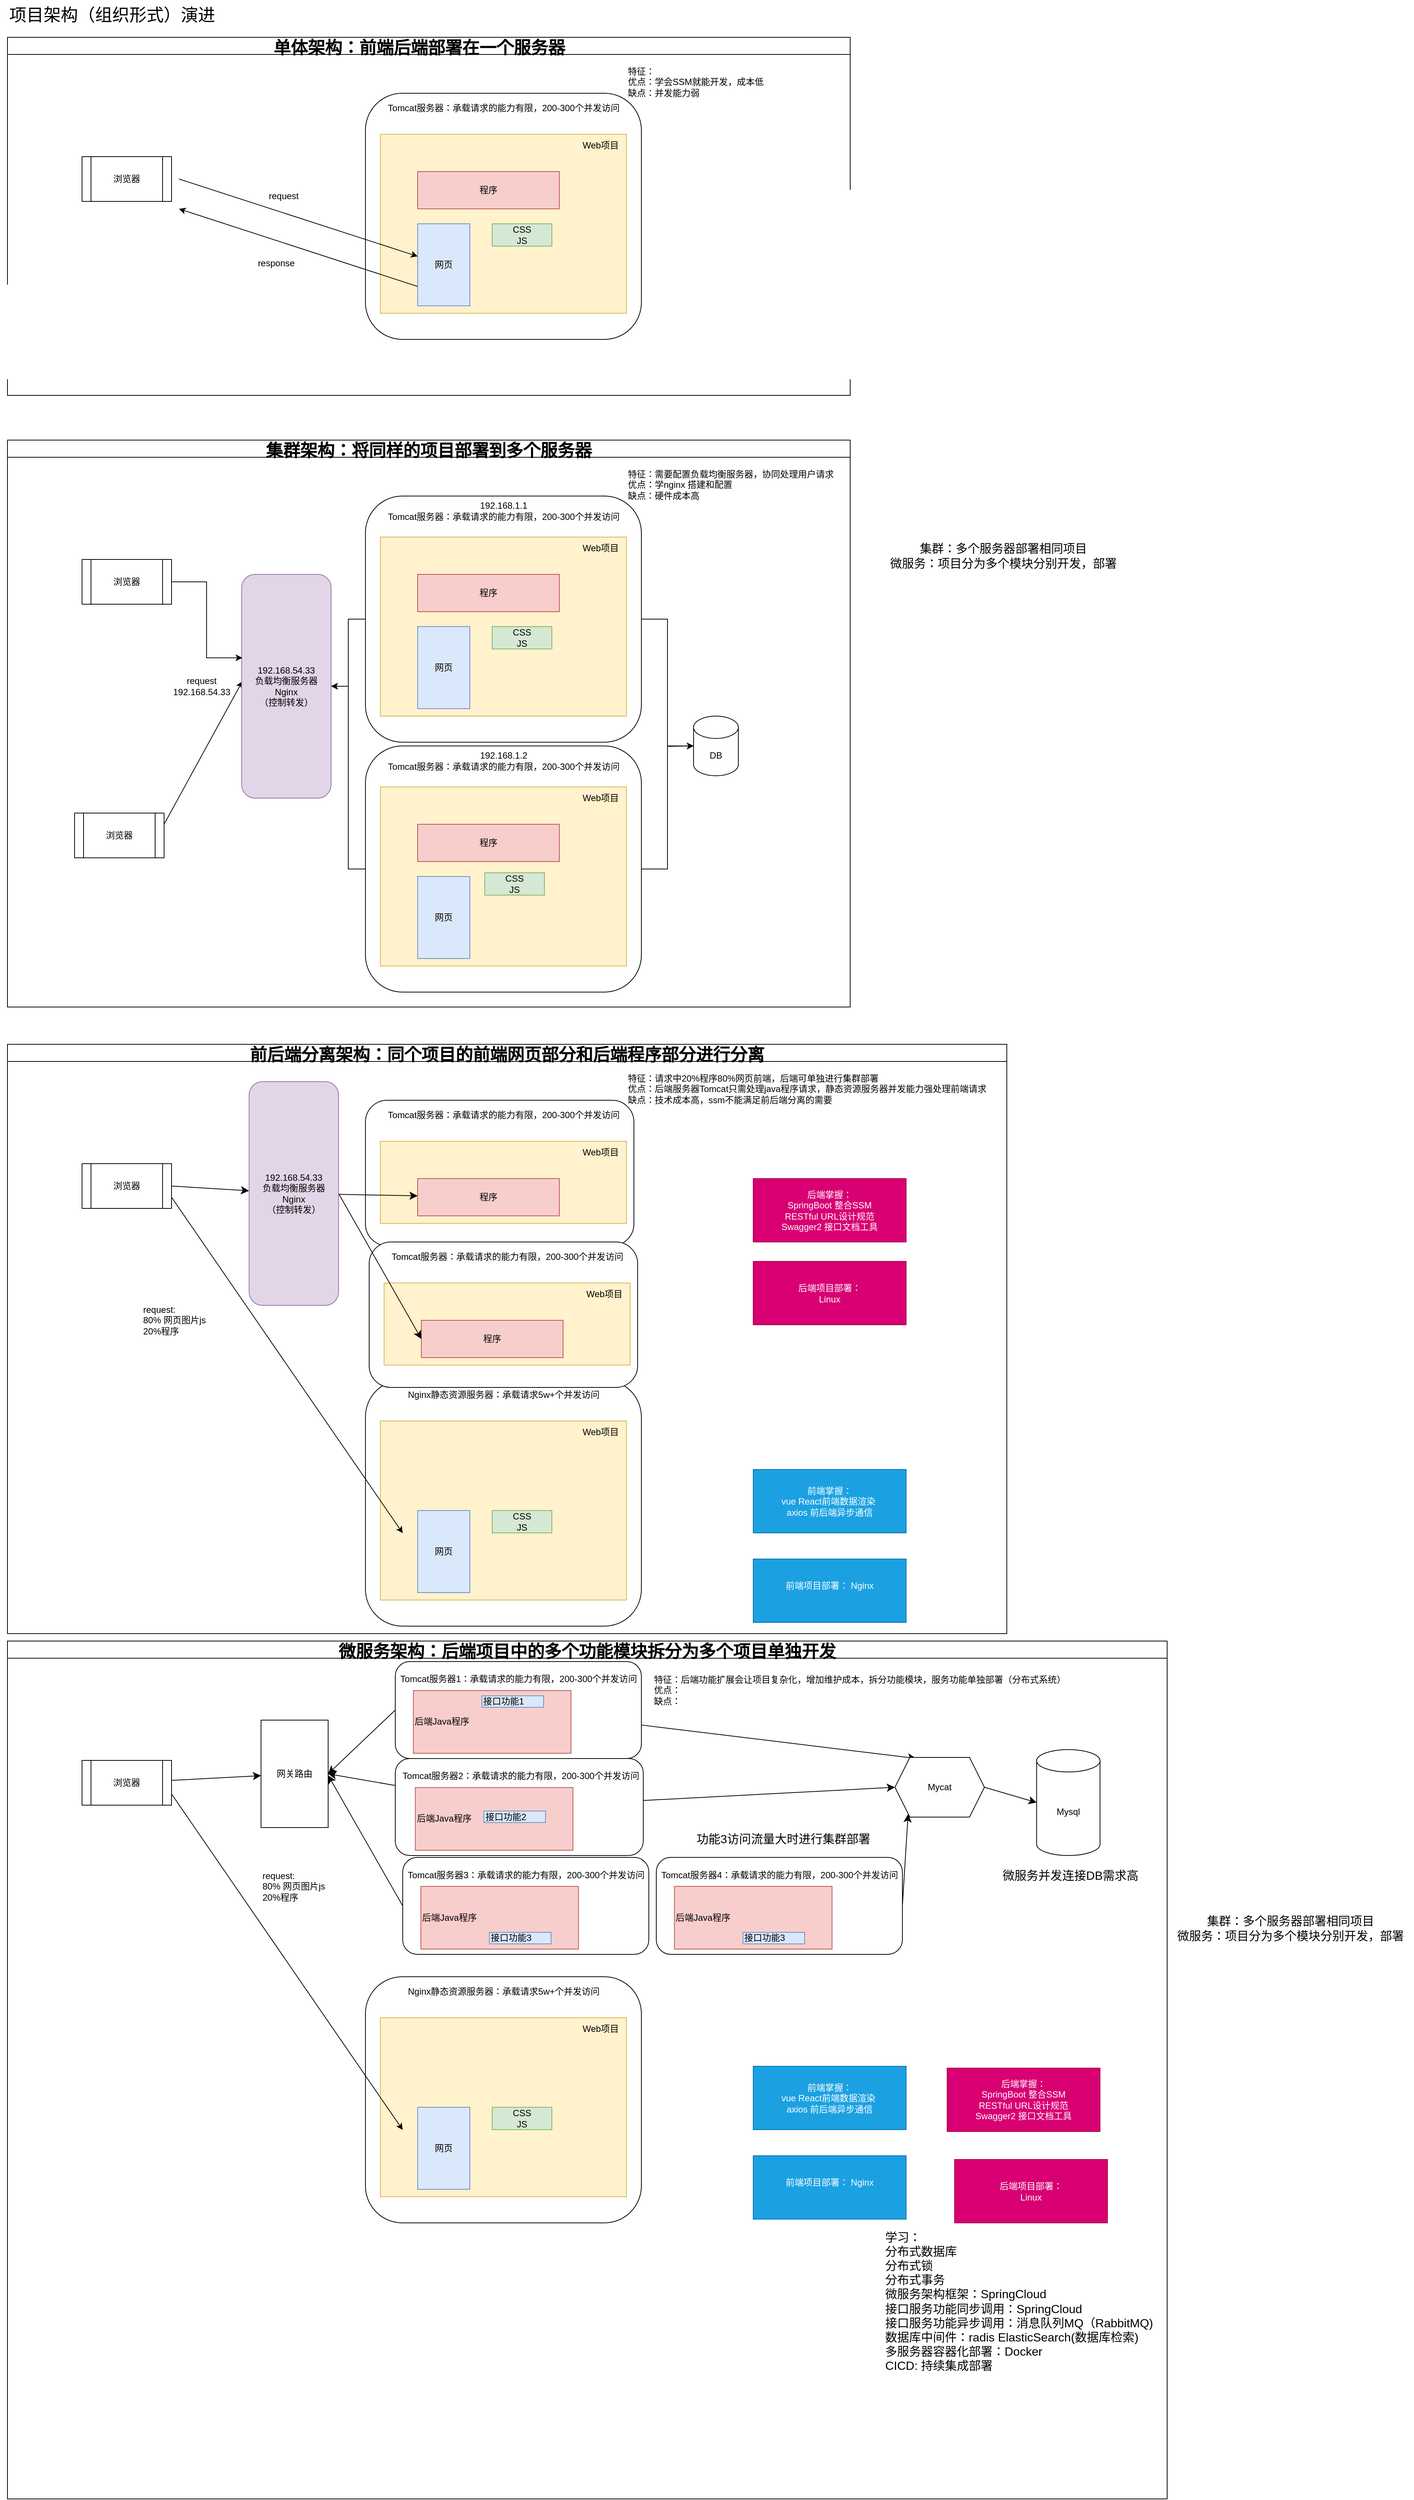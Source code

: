 <mxfile version="24.5.3" type="device">
  <diagram name="ページ1" id="6nY2u3zoYZXHYfO-mSeq">
    <mxGraphModel dx="1744" dy="1107" grid="1" gridSize="10" guides="1" tooltips="1" connect="1" arrows="1" fold="1" page="1" pageScale="1" pageWidth="827" pageHeight="1169" math="0" shadow="0">
      <root>
        <mxCell id="0" />
        <mxCell id="1" parent="0" />
        <mxCell id="SGV3YlFetfNAjgBZ7x9T-1" value="&lt;font style=&quot;font-size: 23px;&quot;&gt;项目架构（组织形式）演进&lt;/font&gt;" style="text;html=1;align=center;verticalAlign=middle;resizable=0;points=[];autosize=1;strokeColor=none;fillColor=none;" parent="1" vertex="1">
          <mxGeometry y="20" width="300" height="40" as="geometry" />
        </mxCell>
        <mxCell id="SGV3YlFetfNAjgBZ7x9T-2" value="单体架构：前端后端部署在一个服务器    " style="swimlane;fontSize=23;" parent="1" vertex="1">
          <mxGeometry x="10" y="70" width="1130" height="480" as="geometry">
            <mxRectangle x="10" y="70" width="460" height="40" as="alternateBounds" />
          </mxGeometry>
        </mxCell>
        <mxCell id="SGV3YlFetfNAjgBZ7x9T-3" value="" style="rounded=1;whiteSpace=wrap;html=1;" parent="SGV3YlFetfNAjgBZ7x9T-2" vertex="1">
          <mxGeometry x="480" y="75" width="370" height="330" as="geometry" />
        </mxCell>
        <mxCell id="SGV3YlFetfNAjgBZ7x9T-4" value="Tomcat服务器：承载请求的能力有限，200-300个并发访问" style="text;html=1;align=center;verticalAlign=middle;resizable=0;points=[];autosize=1;strokeColor=none;fillColor=none;" parent="SGV3YlFetfNAjgBZ7x9T-2" vertex="1">
          <mxGeometry x="500" y="80" width="330" height="30" as="geometry" />
        </mxCell>
        <mxCell id="SGV3YlFetfNAjgBZ7x9T-5" value="" style="rounded=0;whiteSpace=wrap;html=1;fillColor=#fff2cc;strokeColor=#d6b656;" parent="SGV3YlFetfNAjgBZ7x9T-2" vertex="1">
          <mxGeometry x="500" y="130" width="330" height="240" as="geometry" />
        </mxCell>
        <mxCell id="SGV3YlFetfNAjgBZ7x9T-6" value="Web项目" style="text;html=1;align=center;verticalAlign=middle;resizable=0;points=[];autosize=1;strokeColor=none;fillColor=none;" parent="SGV3YlFetfNAjgBZ7x9T-2" vertex="1">
          <mxGeometry x="760" y="130" width="70" height="30" as="geometry" />
        </mxCell>
        <mxCell id="SGV3YlFetfNAjgBZ7x9T-7" value="程序" style="rounded=0;whiteSpace=wrap;html=1;fillColor=#f8cecc;strokeColor=#b85450;" parent="SGV3YlFetfNAjgBZ7x9T-2" vertex="1">
          <mxGeometry x="550" y="180" width="190" height="50" as="geometry" />
        </mxCell>
        <mxCell id="SGV3YlFetfNAjgBZ7x9T-10" value="网页" style="rounded=0;whiteSpace=wrap;html=1;fillColor=#dae8fc;strokeColor=#6c8ebf;" parent="SGV3YlFetfNAjgBZ7x9T-2" vertex="1">
          <mxGeometry x="550" y="250" width="70" height="110" as="geometry" />
        </mxCell>
        <mxCell id="SGV3YlFetfNAjgBZ7x9T-11" value="CSS&lt;br&gt;JS" style="rounded=0;whiteSpace=wrap;html=1;fillColor=#d5e8d4;strokeColor=#82b366;" parent="SGV3YlFetfNAjgBZ7x9T-2" vertex="1">
          <mxGeometry x="650" y="250" width="80" height="30" as="geometry" />
        </mxCell>
        <mxCell id="SGV3YlFetfNAjgBZ7x9T-12" value="浏览器" style="shape=process;whiteSpace=wrap;html=1;backgroundOutline=1;" parent="SGV3YlFetfNAjgBZ7x9T-2" vertex="1">
          <mxGeometry x="100" y="160" width="120" height="60" as="geometry" />
        </mxCell>
        <mxCell id="SGV3YlFetfNAjgBZ7x9T-14" value="" style="endArrow=classic;html=1;rounded=0;" parent="SGV3YlFetfNAjgBZ7x9T-2" edge="1">
          <mxGeometry width="50" height="50" relative="1" as="geometry">
            <mxPoint x="550" y="334" as="sourcePoint" />
            <mxPoint x="230" y="230" as="targetPoint" />
          </mxGeometry>
        </mxCell>
        <mxCell id="SGV3YlFetfNAjgBZ7x9T-17" value="特征：&lt;br&gt;优点：学会SSM就能开发，成本低&lt;br&gt;缺点：并发能力弱" style="text;html=1;align=left;verticalAlign=middle;resizable=0;points=[];autosize=1;strokeColor=none;fillColor=none;" parent="SGV3YlFetfNAjgBZ7x9T-2" vertex="1">
          <mxGeometry x="830" y="30" width="210" height="60" as="geometry" />
        </mxCell>
        <mxCell id="SGV3YlFetfNAjgBZ7x9T-13" value="" style="endArrow=classic;html=1;rounded=0;" parent="1" target="SGV3YlFetfNAjgBZ7x9T-10" edge="1">
          <mxGeometry width="50" height="50" relative="1" as="geometry">
            <mxPoint x="240" y="260" as="sourcePoint" />
            <mxPoint x="440" y="310" as="targetPoint" />
          </mxGeometry>
        </mxCell>
        <mxCell id="SGV3YlFetfNAjgBZ7x9T-15" value="request" style="text;html=1;align=center;verticalAlign=middle;resizable=0;points=[];autosize=1;strokeColor=none;fillColor=none;" parent="1" vertex="1">
          <mxGeometry x="350" y="268" width="60" height="30" as="geometry" />
        </mxCell>
        <mxCell id="SGV3YlFetfNAjgBZ7x9T-16" value="response" style="text;html=1;align=center;verticalAlign=middle;resizable=0;points=[];autosize=1;strokeColor=none;fillColor=none;" parent="1" vertex="1">
          <mxGeometry x="335" y="358" width="70" height="30" as="geometry" />
        </mxCell>
        <mxCell id="SGV3YlFetfNAjgBZ7x9T-18" value="集群架构：将同样的项目部署到多个服务器" style="swimlane;fontSize=23;" parent="1" vertex="1">
          <mxGeometry x="10" y="610" width="1130" height="760" as="geometry">
            <mxRectangle x="10" y="70" width="460" height="40" as="alternateBounds" />
          </mxGeometry>
        </mxCell>
        <mxCell id="SGV3YlFetfNAjgBZ7x9T-63" style="edgeStyle=orthogonalEdgeStyle;rounded=0;orthogonalLoop=1;jettySize=auto;html=1;exitX=0;exitY=0.5;exitDx=0;exitDy=0;entryX=1;entryY=0.5;entryDx=0;entryDy=0;" parent="SGV3YlFetfNAjgBZ7x9T-18" source="SGV3YlFetfNAjgBZ7x9T-19" target="SGV3YlFetfNAjgBZ7x9T-61" edge="1">
          <mxGeometry relative="1" as="geometry" />
        </mxCell>
        <mxCell id="SGV3YlFetfNAjgBZ7x9T-19" value="" style="rounded=1;whiteSpace=wrap;html=1;" parent="SGV3YlFetfNAjgBZ7x9T-18" vertex="1">
          <mxGeometry x="480" y="75" width="370" height="330" as="geometry" />
        </mxCell>
        <mxCell id="SGV3YlFetfNAjgBZ7x9T-20" value="192.168.1.1&lt;br&gt;Tomcat服务器：承载请求的能力有限，200-300个并发访问" style="text;html=1;align=center;verticalAlign=middle;resizable=0;points=[];autosize=1;strokeColor=none;fillColor=none;" parent="SGV3YlFetfNAjgBZ7x9T-18" vertex="1">
          <mxGeometry x="500" y="75" width="330" height="40" as="geometry" />
        </mxCell>
        <mxCell id="SGV3YlFetfNAjgBZ7x9T-21" value="" style="rounded=0;whiteSpace=wrap;html=1;fillColor=#fff2cc;strokeColor=#d6b656;" parent="SGV3YlFetfNAjgBZ7x9T-18" vertex="1">
          <mxGeometry x="500" y="130" width="330" height="240" as="geometry" />
        </mxCell>
        <mxCell id="SGV3YlFetfNAjgBZ7x9T-22" value="Web项目" style="text;html=1;align=center;verticalAlign=middle;resizable=0;points=[];autosize=1;strokeColor=none;fillColor=none;" parent="SGV3YlFetfNAjgBZ7x9T-18" vertex="1">
          <mxGeometry x="760" y="130" width="70" height="30" as="geometry" />
        </mxCell>
        <mxCell id="SGV3YlFetfNAjgBZ7x9T-23" value="程序" style="rounded=0;whiteSpace=wrap;html=1;fillColor=#f8cecc;strokeColor=#b85450;" parent="SGV3YlFetfNAjgBZ7x9T-18" vertex="1">
          <mxGeometry x="550" y="180" width="190" height="50" as="geometry" />
        </mxCell>
        <mxCell id="SGV3YlFetfNAjgBZ7x9T-24" value="网页" style="rounded=0;whiteSpace=wrap;html=1;fillColor=#dae8fc;strokeColor=#6c8ebf;" parent="SGV3YlFetfNAjgBZ7x9T-18" vertex="1">
          <mxGeometry x="550" y="250" width="70" height="110" as="geometry" />
        </mxCell>
        <mxCell id="SGV3YlFetfNAjgBZ7x9T-26" value="浏览器" style="shape=process;whiteSpace=wrap;html=1;backgroundOutline=1;" parent="SGV3YlFetfNAjgBZ7x9T-18" vertex="1">
          <mxGeometry x="100" y="160" width="120" height="60" as="geometry" />
        </mxCell>
        <mxCell id="SGV3YlFetfNAjgBZ7x9T-28" value="特征：需要配置负载均衡服务器，协同处理用户请求&lt;br&gt;优点：学nginx 搭建和配置&lt;br&gt;缺点：硬件成本高" style="text;html=1;align=left;verticalAlign=middle;resizable=0;points=[];autosize=1;strokeColor=none;fillColor=none;" parent="SGV3YlFetfNAjgBZ7x9T-18" vertex="1">
          <mxGeometry x="830" y="30" width="300" height="60" as="geometry" />
        </mxCell>
        <mxCell id="SGV3YlFetfNAjgBZ7x9T-46" value="浏览器" style="shape=process;whiteSpace=wrap;html=1;backgroundOutline=1;" parent="SGV3YlFetfNAjgBZ7x9T-18" vertex="1">
          <mxGeometry x="90" y="500" width="120" height="60" as="geometry" />
        </mxCell>
        <mxCell id="SGV3YlFetfNAjgBZ7x9T-54" value="request&lt;br&gt;&lt;span style=&quot;text-wrap: wrap;&quot;&gt;192.168.54.33&lt;/span&gt;" style="text;html=1;align=center;verticalAlign=middle;resizable=0;points=[];autosize=1;strokeColor=none;fillColor=none;" parent="SGV3YlFetfNAjgBZ7x9T-18" vertex="1">
          <mxGeometry x="210" y="310" width="100" height="40" as="geometry" />
        </mxCell>
        <mxCell id="SGV3YlFetfNAjgBZ7x9T-57" value="" style="endArrow=classic;html=1;rounded=0;entryX=0.008;entryY=0.478;entryDx=0;entryDy=0;entryPerimeter=0;exitX=1;exitY=0.25;exitDx=0;exitDy=0;" parent="SGV3YlFetfNAjgBZ7x9T-18" source="SGV3YlFetfNAjgBZ7x9T-46" target="SGV3YlFetfNAjgBZ7x9T-61" edge="1">
          <mxGeometry width="50" height="50" relative="1" as="geometry">
            <mxPoint x="230" y="520" as="sourcePoint" />
            <mxPoint x="540" y="614" as="targetPoint" />
          </mxGeometry>
        </mxCell>
        <mxCell id="SGV3YlFetfNAjgBZ7x9T-58" value="DB" style="shape=cylinder3;whiteSpace=wrap;html=1;boundedLbl=1;backgroundOutline=1;size=15;" parent="SGV3YlFetfNAjgBZ7x9T-18" vertex="1">
          <mxGeometry x="920" y="370" width="60" height="80" as="geometry" />
        </mxCell>
        <mxCell id="SGV3YlFetfNAjgBZ7x9T-53" value="CSS&lt;br&gt;JS" style="rounded=0;whiteSpace=wrap;html=1;fillColor=#d5e8d4;strokeColor=#82b366;" parent="SGV3YlFetfNAjgBZ7x9T-18" vertex="1">
          <mxGeometry x="650" y="250" width="80" height="30" as="geometry" />
        </mxCell>
        <mxCell id="SGV3YlFetfNAjgBZ7x9T-59" style="edgeStyle=orthogonalEdgeStyle;rounded=0;orthogonalLoop=1;jettySize=auto;html=1;entryX=0;entryY=0.5;entryDx=0;entryDy=0;entryPerimeter=0;" parent="SGV3YlFetfNAjgBZ7x9T-18" source="SGV3YlFetfNAjgBZ7x9T-19" target="SGV3YlFetfNAjgBZ7x9T-58" edge="1">
          <mxGeometry relative="1" as="geometry" />
        </mxCell>
        <mxCell id="SGV3YlFetfNAjgBZ7x9T-61" value="192.168.54.33&lt;br&gt;负载均衡服务器&lt;br&gt;Nginx&lt;div&gt;（控制转发）&lt;/div&gt;" style="rounded=1;whiteSpace=wrap;html=1;fillColor=#e1d5e7;strokeColor=#9673a6;" parent="SGV3YlFetfNAjgBZ7x9T-18" vertex="1">
          <mxGeometry x="314" y="180" width="120" height="300" as="geometry" />
        </mxCell>
        <mxCell id="SGV3YlFetfNAjgBZ7x9T-62" style="edgeStyle=orthogonalEdgeStyle;rounded=0;orthogonalLoop=1;jettySize=auto;html=1;entryX=0.008;entryY=0.373;entryDx=0;entryDy=0;entryPerimeter=0;" parent="SGV3YlFetfNAjgBZ7x9T-18" source="SGV3YlFetfNAjgBZ7x9T-26" target="SGV3YlFetfNAjgBZ7x9T-61" edge="1">
          <mxGeometry relative="1" as="geometry" />
        </mxCell>
        <mxCell id="SGV3YlFetfNAjgBZ7x9T-60" style="edgeStyle=orthogonalEdgeStyle;rounded=0;orthogonalLoop=1;jettySize=auto;html=1;" parent="1" source="SGV3YlFetfNAjgBZ7x9T-47" edge="1">
          <mxGeometry relative="1" as="geometry">
            <mxPoint x="930" y="1020" as="targetPoint" />
          </mxGeometry>
        </mxCell>
        <mxCell id="SGV3YlFetfNAjgBZ7x9T-64" style="edgeStyle=orthogonalEdgeStyle;rounded=0;orthogonalLoop=1;jettySize=auto;html=1;entryX=1;entryY=0.5;entryDx=0;entryDy=0;" parent="1" source="SGV3YlFetfNAjgBZ7x9T-47" target="SGV3YlFetfNAjgBZ7x9T-61" edge="1">
          <mxGeometry relative="1" as="geometry" />
        </mxCell>
        <mxCell id="SGV3YlFetfNAjgBZ7x9T-47" value="" style="rounded=1;whiteSpace=wrap;html=1;" parent="1" vertex="1">
          <mxGeometry x="490" y="1020" width="370" height="330" as="geometry" />
        </mxCell>
        <mxCell id="SGV3YlFetfNAjgBZ7x9T-48" value="192.168.1.2&lt;br&gt;Tomcat服务器：承载请求的能力有限，200-300个并发访问" style="text;html=1;align=center;verticalAlign=middle;resizable=0;points=[];autosize=1;strokeColor=none;fillColor=none;" parent="1" vertex="1">
          <mxGeometry x="510" y="1020" width="330" height="40" as="geometry" />
        </mxCell>
        <mxCell id="SGV3YlFetfNAjgBZ7x9T-49" value="" style="rounded=0;whiteSpace=wrap;html=1;fillColor=#fff2cc;strokeColor=#d6b656;" parent="1" vertex="1">
          <mxGeometry x="510" y="1075" width="330" height="240" as="geometry" />
        </mxCell>
        <mxCell id="SGV3YlFetfNAjgBZ7x9T-50" value="Web项目" style="text;html=1;align=center;verticalAlign=middle;resizable=0;points=[];autosize=1;strokeColor=none;fillColor=none;" parent="1" vertex="1">
          <mxGeometry x="770" y="1075" width="70" height="30" as="geometry" />
        </mxCell>
        <mxCell id="SGV3YlFetfNAjgBZ7x9T-51" value="程序" style="rounded=0;whiteSpace=wrap;html=1;fillColor=#f8cecc;strokeColor=#b85450;" parent="1" vertex="1">
          <mxGeometry x="560" y="1125" width="190" height="50" as="geometry" />
        </mxCell>
        <mxCell id="SGV3YlFetfNAjgBZ7x9T-52" value="网页" style="rounded=0;whiteSpace=wrap;html=1;fillColor=#dae8fc;strokeColor=#6c8ebf;" parent="1" vertex="1">
          <mxGeometry x="560" y="1195" width="70" height="110" as="geometry" />
        </mxCell>
        <mxCell id="SGV3YlFetfNAjgBZ7x9T-65" value="CSS&lt;br&gt;JS" style="rounded=0;whiteSpace=wrap;html=1;fillColor=#d5e8d4;strokeColor=#82b366;" parent="1" vertex="1">
          <mxGeometry x="650" y="1190" width="80" height="30" as="geometry" />
        </mxCell>
        <mxCell id="woQ7pGD8xBMQM1yghFzs-1" value="前后端分离架构：同个项目的前端网页部分和后端程序部分进行分离" style="swimlane;fontSize=23;" parent="1" vertex="1">
          <mxGeometry x="10" y="1420" width="1340" height="790" as="geometry">
            <mxRectangle x="10" y="1420" width="460" height="40" as="alternateBounds" />
          </mxGeometry>
        </mxCell>
        <mxCell id="rtJsJGv3l9U9-TtnaLn7-25" style="edgeStyle=none;curved=1;rounded=0;orthogonalLoop=1;jettySize=auto;html=1;fontSize=12;startSize=8;endSize=8;" edge="1" parent="woQ7pGD8xBMQM1yghFzs-1" source="woQ7pGD8xBMQM1yghFzs-9">
          <mxGeometry relative="1" as="geometry">
            <mxPoint x="220" y="190" as="targetPoint" />
          </mxGeometry>
        </mxCell>
        <mxCell id="rtJsJGv3l9U9-TtnaLn7-64" style="edgeStyle=none;curved=1;rounded=0;orthogonalLoop=1;jettySize=auto;html=1;exitX=1;exitY=0.5;exitDx=0;exitDy=0;fontSize=12;startSize=8;endSize=8;" edge="1" parent="woQ7pGD8xBMQM1yghFzs-1" source="woQ7pGD8xBMQM1yghFzs-9" target="rtJsJGv3l9U9-TtnaLn7-63">
          <mxGeometry relative="1" as="geometry" />
        </mxCell>
        <mxCell id="woQ7pGD8xBMQM1yghFzs-9" value="浏览器" style="shape=process;whiteSpace=wrap;html=1;backgroundOutline=1;" parent="woQ7pGD8xBMQM1yghFzs-1" vertex="1">
          <mxGeometry x="100" y="160" width="120" height="60" as="geometry" />
        </mxCell>
        <mxCell id="woQ7pGD8xBMQM1yghFzs-11" value="特征：请求中20%程序80%网页前端，后端可单独进行集群部署&lt;br&gt;优点：后端服务器Tomcat只需处理java程序请求，静态资源服务器并发能力强处理前端请求&lt;br&gt;缺点：技术成本高，ssm不能满足前后端分离的需要" style="text;html=1;align=left;verticalAlign=middle;resizable=0;points=[];autosize=1;strokeColor=none;fillColor=none;" parent="woQ7pGD8xBMQM1yghFzs-1" vertex="1">
          <mxGeometry x="830" y="30" width="500" height="60" as="geometry" />
        </mxCell>
        <mxCell id="woQ7pGD8xBMQM1yghFzs-13" value="request:&lt;br&gt;80% 网页图片js&lt;br&gt;20%程序" style="text;html=1;align=left;verticalAlign=middle;resizable=0;points=[];autosize=1;strokeColor=none;fillColor=none;" parent="woQ7pGD8xBMQM1yghFzs-1" vertex="1">
          <mxGeometry x="180" y="340" width="110" height="60" as="geometry" />
        </mxCell>
        <mxCell id="woQ7pGD8xBMQM1yghFzs-15" value="" style="rounded=1;whiteSpace=wrap;html=1;" parent="woQ7pGD8xBMQM1yghFzs-1" vertex="1">
          <mxGeometry x="480" y="450" width="370" height="330" as="geometry" />
        </mxCell>
        <mxCell id="woQ7pGD8xBMQM1yghFzs-16" value="Nginx静态资源服务器：承载请求5w+个并发访问" style="text;html=1;align=center;verticalAlign=middle;resizable=0;points=[];autosize=1;strokeColor=none;fillColor=none;" parent="woQ7pGD8xBMQM1yghFzs-1" vertex="1">
          <mxGeometry x="525" y="455" width="280" height="30" as="geometry" />
        </mxCell>
        <mxCell id="woQ7pGD8xBMQM1yghFzs-17" value="" style="rounded=0;whiteSpace=wrap;html=1;fillColor=#fff2cc;strokeColor=#d6b656;" parent="woQ7pGD8xBMQM1yghFzs-1" vertex="1">
          <mxGeometry x="500" y="505" width="330" height="240" as="geometry" />
        </mxCell>
        <mxCell id="woQ7pGD8xBMQM1yghFzs-18" value="Web项目" style="text;html=1;align=center;verticalAlign=middle;resizable=0;points=[];autosize=1;strokeColor=none;fillColor=none;" parent="woQ7pGD8xBMQM1yghFzs-1" vertex="1">
          <mxGeometry x="760" y="505" width="70" height="30" as="geometry" />
        </mxCell>
        <mxCell id="woQ7pGD8xBMQM1yghFzs-20" value="网页" style="rounded=0;whiteSpace=wrap;html=1;fillColor=#dae8fc;strokeColor=#6c8ebf;" parent="woQ7pGD8xBMQM1yghFzs-1" vertex="1">
          <mxGeometry x="550" y="625" width="70" height="110" as="geometry" />
        </mxCell>
        <mxCell id="woQ7pGD8xBMQM1yghFzs-21" value="CSS&lt;br&gt;JS" style="rounded=0;whiteSpace=wrap;html=1;fillColor=#d5e8d4;strokeColor=#82b366;" parent="woQ7pGD8xBMQM1yghFzs-1" vertex="1">
          <mxGeometry x="650" y="625" width="80" height="30" as="geometry" />
        </mxCell>
        <mxCell id="woQ7pGD8xBMQM1yghFzs-22" value="" style="endArrow=classic;html=1;rounded=0;exitX=1;exitY=0.75;exitDx=0;exitDy=0;" parent="woQ7pGD8xBMQM1yghFzs-1" source="woQ7pGD8xBMQM1yghFzs-9" edge="1">
          <mxGeometry width="50" height="50" relative="1" as="geometry">
            <mxPoint x="210" y="551.34" as="sourcePoint" />
            <mxPoint x="530" y="655.34" as="targetPoint" />
          </mxGeometry>
        </mxCell>
        <mxCell id="woQ7pGD8xBMQM1yghFzs-23" value="后端掌握：&lt;br&gt;SpringBoot 整合SSM&lt;br&gt;RESTful URL设计规范&lt;br&gt;Swagger2 接口文档工具" style="rounded=0;whiteSpace=wrap;html=1;fillColor=#d80073;fontColor=#ffffff;strokeColor=#A50040;" parent="woQ7pGD8xBMQM1yghFzs-1" vertex="1">
          <mxGeometry x="1000" y="180" width="205" height="85" as="geometry" />
        </mxCell>
        <mxCell id="woQ7pGD8xBMQM1yghFzs-24" value="前端掌握：&lt;br&gt;vue React前端数据渲染&amp;nbsp;&lt;br&gt;axios 前后端异步通信" style="rounded=0;whiteSpace=wrap;html=1;fillColor=#1ba1e2;fontColor=#ffffff;strokeColor=#006EAF;" parent="woQ7pGD8xBMQM1yghFzs-1" vertex="1">
          <mxGeometry x="1000" y="570" width="205" height="85" as="geometry" />
        </mxCell>
        <mxCell id="woQ7pGD8xBMQM1yghFzs-25" value="前端项目部署： Nginx&lt;div&gt;&lt;br&gt;&lt;/div&gt;" style="rounded=0;whiteSpace=wrap;html=1;fillColor=#1ba1e2;fontColor=#ffffff;strokeColor=#006EAF;" parent="woQ7pGD8xBMQM1yghFzs-1" vertex="1">
          <mxGeometry x="1000" y="690" width="205" height="85" as="geometry" />
        </mxCell>
        <mxCell id="woQ7pGD8xBMQM1yghFzs-26" value="后端项目部署：&lt;br&gt;Linux" style="rounded=0;whiteSpace=wrap;html=1;fillColor=#d80073;fontColor=#ffffff;strokeColor=#A50040;" parent="woQ7pGD8xBMQM1yghFzs-1" vertex="1">
          <mxGeometry x="1000" y="291" width="205" height="85" as="geometry" />
        </mxCell>
        <mxCell id="rtJsJGv3l9U9-TtnaLn7-55" value="" style="group" vertex="1" connectable="0" parent="woQ7pGD8xBMQM1yghFzs-1">
          <mxGeometry x="480" y="75" width="360" height="195" as="geometry" />
        </mxCell>
        <mxCell id="woQ7pGD8xBMQM1yghFzs-2" value="" style="rounded=1;whiteSpace=wrap;html=1;" parent="rtJsJGv3l9U9-TtnaLn7-55" vertex="1">
          <mxGeometry width="360" height="195" as="geometry" />
        </mxCell>
        <mxCell id="woQ7pGD8xBMQM1yghFzs-3" value="Tomcat服务器：承载请求的能力有限，200-300个并发访问" style="text;html=1;align=center;verticalAlign=middle;resizable=0;points=[];autosize=1;strokeColor=none;fillColor=none;" parent="rtJsJGv3l9U9-TtnaLn7-55" vertex="1">
          <mxGeometry x="20" y="5" width="330" height="30" as="geometry" />
        </mxCell>
        <mxCell id="woQ7pGD8xBMQM1yghFzs-4" value="" style="rounded=0;whiteSpace=wrap;html=1;fillColor=#fff2cc;strokeColor=#d6b656;" parent="rtJsJGv3l9U9-TtnaLn7-55" vertex="1">
          <mxGeometry x="20" y="55" width="330" height="110" as="geometry" />
        </mxCell>
        <mxCell id="woQ7pGD8xBMQM1yghFzs-5" value="Web项目" style="text;html=1;align=center;verticalAlign=middle;resizable=0;points=[];autosize=1;strokeColor=none;fillColor=none;" parent="rtJsJGv3l9U9-TtnaLn7-55" vertex="1">
          <mxGeometry x="280" y="55" width="70" height="30" as="geometry" />
        </mxCell>
        <mxCell id="woQ7pGD8xBMQM1yghFzs-6" value="程序" style="rounded=0;whiteSpace=wrap;html=1;fillColor=#f8cecc;strokeColor=#b85450;" parent="rtJsJGv3l9U9-TtnaLn7-55" vertex="1">
          <mxGeometry x="70" y="105" width="190" height="50" as="geometry" />
        </mxCell>
        <mxCell id="rtJsJGv3l9U9-TtnaLn7-56" value="" style="group" vertex="1" connectable="0" parent="woQ7pGD8xBMQM1yghFzs-1">
          <mxGeometry x="485" y="265" width="360" height="195" as="geometry" />
        </mxCell>
        <mxCell id="rtJsJGv3l9U9-TtnaLn7-57" value="" style="rounded=1;whiteSpace=wrap;html=1;" vertex="1" parent="rtJsJGv3l9U9-TtnaLn7-56">
          <mxGeometry width="360" height="195" as="geometry" />
        </mxCell>
        <mxCell id="rtJsJGv3l9U9-TtnaLn7-58" value="Tomcat服务器：承载请求的能力有限，200-300个并发访问" style="text;html=1;align=center;verticalAlign=middle;resizable=0;points=[];autosize=1;strokeColor=none;fillColor=none;" vertex="1" parent="rtJsJGv3l9U9-TtnaLn7-56">
          <mxGeometry x="20" y="5" width="330" height="30" as="geometry" />
        </mxCell>
        <mxCell id="rtJsJGv3l9U9-TtnaLn7-59" value="" style="rounded=0;whiteSpace=wrap;html=1;fillColor=#fff2cc;strokeColor=#d6b656;" vertex="1" parent="rtJsJGv3l9U9-TtnaLn7-56">
          <mxGeometry x="20" y="55" width="330" height="110" as="geometry" />
        </mxCell>
        <mxCell id="rtJsJGv3l9U9-TtnaLn7-60" value="Web项目" style="text;html=1;align=center;verticalAlign=middle;resizable=0;points=[];autosize=1;strokeColor=none;fillColor=none;" vertex="1" parent="rtJsJGv3l9U9-TtnaLn7-56">
          <mxGeometry x="280" y="55" width="70" height="30" as="geometry" />
        </mxCell>
        <mxCell id="rtJsJGv3l9U9-TtnaLn7-61" value="程序" style="rounded=0;whiteSpace=wrap;html=1;fillColor=#f8cecc;strokeColor=#b85450;" vertex="1" parent="rtJsJGv3l9U9-TtnaLn7-56">
          <mxGeometry x="70" y="105" width="190" height="50" as="geometry" />
        </mxCell>
        <mxCell id="rtJsJGv3l9U9-TtnaLn7-65" style="edgeStyle=none;curved=1;rounded=0;orthogonalLoop=1;jettySize=auto;html=1;fontSize=12;startSize=8;endSize=8;" edge="1" parent="woQ7pGD8xBMQM1yghFzs-1" source="rtJsJGv3l9U9-TtnaLn7-63" target="woQ7pGD8xBMQM1yghFzs-6">
          <mxGeometry relative="1" as="geometry" />
        </mxCell>
        <mxCell id="rtJsJGv3l9U9-TtnaLn7-66" style="edgeStyle=none;curved=1;rounded=0;orthogonalLoop=1;jettySize=auto;html=1;entryX=0;entryY=0.5;entryDx=0;entryDy=0;fontSize=12;startSize=8;endSize=8;exitX=1;exitY=0.5;exitDx=0;exitDy=0;" edge="1" parent="woQ7pGD8xBMQM1yghFzs-1" source="rtJsJGv3l9U9-TtnaLn7-63" target="rtJsJGv3l9U9-TtnaLn7-61">
          <mxGeometry relative="1" as="geometry" />
        </mxCell>
        <mxCell id="rtJsJGv3l9U9-TtnaLn7-63" value="192.168.54.33&lt;br&gt;负载均衡服务器&lt;br&gt;Nginx&lt;div&gt;（控制转发）&lt;/div&gt;" style="rounded=1;whiteSpace=wrap;html=1;fillColor=#e1d5e7;strokeColor=#9673a6;" vertex="1" parent="woQ7pGD8xBMQM1yghFzs-1">
          <mxGeometry x="324" y="50" width="120" height="300" as="geometry" />
        </mxCell>
        <mxCell id="rtJsJGv3l9U9-TtnaLn7-1" value="微服务架构：后端项目中的多个功能模块拆分为多个项目单独开发" style="swimlane;fontSize=23;" vertex="1" parent="1">
          <mxGeometry x="10" y="2220" width="1555" height="1150" as="geometry">
            <mxRectangle x="20" y="2230" width="460" height="40" as="alternateBounds" />
          </mxGeometry>
        </mxCell>
        <mxCell id="rtJsJGv3l9U9-TtnaLn7-54" style="edgeStyle=none;curved=1;rounded=0;orthogonalLoop=1;jettySize=auto;html=1;fontSize=12;startSize=8;endSize=8;exitX=0;exitY=0.5;exitDx=0;exitDy=0;" edge="1" parent="rtJsJGv3l9U9-TtnaLn7-1" source="rtJsJGv3l9U9-TtnaLn7-36">
          <mxGeometry relative="1" as="geometry">
            <mxPoint x="430" y="180" as="targetPoint" />
          </mxGeometry>
        </mxCell>
        <mxCell id="rtJsJGv3l9U9-TtnaLn7-36" value="" style="rounded=1;whiteSpace=wrap;html=1;" vertex="1" parent="rtJsJGv3l9U9-TtnaLn7-1">
          <mxGeometry x="530" y="290" width="330" height="130" as="geometry" />
        </mxCell>
        <mxCell id="rtJsJGv3l9U9-TtnaLn7-50" style="edgeStyle=none;curved=1;rounded=0;orthogonalLoop=1;jettySize=auto;html=1;fontSize=12;startSize=8;endSize=8;" edge="1" parent="rtJsJGv3l9U9-TtnaLn7-1" source="rtJsJGv3l9U9-TtnaLn7-7" target="rtJsJGv3l9U9-TtnaLn7-51">
          <mxGeometry relative="1" as="geometry">
            <mxPoint x="320" y="160" as="targetPoint" />
          </mxGeometry>
        </mxCell>
        <mxCell id="rtJsJGv3l9U9-TtnaLn7-7" value="浏览器" style="shape=process;whiteSpace=wrap;html=1;backgroundOutline=1;" vertex="1" parent="rtJsJGv3l9U9-TtnaLn7-1">
          <mxGeometry x="100" y="160" width="120" height="60" as="geometry" />
        </mxCell>
        <mxCell id="rtJsJGv3l9U9-TtnaLn7-8" value="特征：后端功能扩展会让项目复杂化，增加维护成本，拆分功能模块，服务功能单独部署（分布式系统）&lt;br&gt;优点：&lt;br&gt;缺点：" style="text;html=1;align=left;verticalAlign=middle;resizable=0;points=[];autosize=1;strokeColor=none;fillColor=none;" vertex="1" parent="rtJsJGv3l9U9-TtnaLn7-1">
          <mxGeometry x="865" y="36.36" width="580" height="60" as="geometry" />
        </mxCell>
        <mxCell id="rtJsJGv3l9U9-TtnaLn7-9" value="request:&lt;br&gt;80% 网页图片js&lt;br&gt;20%程序" style="text;html=1;align=left;verticalAlign=middle;resizable=0;points=[];autosize=1;strokeColor=none;fillColor=none;" vertex="1" parent="rtJsJGv3l9U9-TtnaLn7-1">
          <mxGeometry x="340" y="298.86" width="110" height="60" as="geometry" />
        </mxCell>
        <mxCell id="rtJsJGv3l9U9-TtnaLn7-10" value="" style="rounded=1;whiteSpace=wrap;html=1;" vertex="1" parent="rtJsJGv3l9U9-TtnaLn7-1">
          <mxGeometry x="480" y="450" width="370" height="330" as="geometry" />
        </mxCell>
        <mxCell id="rtJsJGv3l9U9-TtnaLn7-11" value="Nginx静态资源服务器：承载请求5w+个并发访问" style="text;html=1;align=center;verticalAlign=middle;resizable=0;points=[];autosize=1;strokeColor=none;fillColor=none;" vertex="1" parent="rtJsJGv3l9U9-TtnaLn7-1">
          <mxGeometry x="525" y="455" width="280" height="30" as="geometry" />
        </mxCell>
        <mxCell id="rtJsJGv3l9U9-TtnaLn7-12" value="" style="rounded=0;whiteSpace=wrap;html=1;fillColor=#fff2cc;strokeColor=#d6b656;" vertex="1" parent="rtJsJGv3l9U9-TtnaLn7-1">
          <mxGeometry x="500" y="505" width="330" height="240" as="geometry" />
        </mxCell>
        <mxCell id="rtJsJGv3l9U9-TtnaLn7-13" value="Web项目" style="text;html=1;align=center;verticalAlign=middle;resizable=0;points=[];autosize=1;strokeColor=none;fillColor=none;" vertex="1" parent="rtJsJGv3l9U9-TtnaLn7-1">
          <mxGeometry x="760" y="505" width="70" height="30" as="geometry" />
        </mxCell>
        <mxCell id="rtJsJGv3l9U9-TtnaLn7-14" value="网页" style="rounded=0;whiteSpace=wrap;html=1;fillColor=#dae8fc;strokeColor=#6c8ebf;" vertex="1" parent="rtJsJGv3l9U9-TtnaLn7-1">
          <mxGeometry x="550" y="625" width="70" height="110" as="geometry" />
        </mxCell>
        <mxCell id="rtJsJGv3l9U9-TtnaLn7-15" value="CSS&lt;br&gt;JS" style="rounded=0;whiteSpace=wrap;html=1;fillColor=#d5e8d4;strokeColor=#82b366;" vertex="1" parent="rtJsJGv3l9U9-TtnaLn7-1">
          <mxGeometry x="650" y="625" width="80" height="30" as="geometry" />
        </mxCell>
        <mxCell id="rtJsJGv3l9U9-TtnaLn7-16" value="" style="endArrow=classic;html=1;rounded=0;exitX=1;exitY=0.75;exitDx=0;exitDy=0;" edge="1" parent="rtJsJGv3l9U9-TtnaLn7-1" source="rtJsJGv3l9U9-TtnaLn7-7">
          <mxGeometry width="50" height="50" relative="1" as="geometry">
            <mxPoint x="210" y="551.34" as="sourcePoint" />
            <mxPoint x="530" y="655.34" as="targetPoint" />
          </mxGeometry>
        </mxCell>
        <mxCell id="rtJsJGv3l9U9-TtnaLn7-17" value="后端掌握：&lt;br&gt;SpringBoot 整合SSM&lt;br&gt;RESTful URL设计规范&lt;br&gt;Swagger2 接口文档工具" style="rounded=0;whiteSpace=wrap;html=1;fillColor=#d80073;fontColor=#ffffff;strokeColor=#A50040;" vertex="1" parent="rtJsJGv3l9U9-TtnaLn7-1">
          <mxGeometry x="1260" y="572.5" width="205" height="85" as="geometry" />
        </mxCell>
        <mxCell id="rtJsJGv3l9U9-TtnaLn7-18" value="前端掌握：&lt;br&gt;vue React前端数据渲染&amp;nbsp;&lt;br&gt;axios 前后端异步通信" style="rounded=0;whiteSpace=wrap;html=1;fillColor=#1ba1e2;fontColor=#ffffff;strokeColor=#006EAF;" vertex="1" parent="rtJsJGv3l9U9-TtnaLn7-1">
          <mxGeometry x="1000" y="570" width="205" height="85" as="geometry" />
        </mxCell>
        <mxCell id="rtJsJGv3l9U9-TtnaLn7-19" value="前端项目部署： Nginx&lt;div&gt;&lt;br&gt;&lt;/div&gt;" style="rounded=0;whiteSpace=wrap;html=1;fillColor=#1ba1e2;fontColor=#ffffff;strokeColor=#006EAF;" vertex="1" parent="rtJsJGv3l9U9-TtnaLn7-1">
          <mxGeometry x="1000" y="690" width="205" height="85" as="geometry" />
        </mxCell>
        <mxCell id="rtJsJGv3l9U9-TtnaLn7-20" value="后端项目部署：&lt;br&gt;Linux" style="rounded=0;whiteSpace=wrap;html=1;fillColor=#d80073;fontColor=#ffffff;strokeColor=#A50040;" vertex="1" parent="rtJsJGv3l9U9-TtnaLn7-1">
          <mxGeometry x="1270" y="695" width="205" height="85" as="geometry" />
        </mxCell>
        <mxCell id="rtJsJGv3l9U9-TtnaLn7-32" value="后端Java程序" style="rounded=0;whiteSpace=wrap;html=1;fillColor=#f8cecc;strokeColor=#b85450;align=left;" vertex="1" parent="rtJsJGv3l9U9-TtnaLn7-1">
          <mxGeometry x="554.324" y="328.864" width="211.351" height="84.091" as="geometry" />
        </mxCell>
        <mxCell id="rtJsJGv3l9U9-TtnaLn7-35" value="接口功能3" style="whiteSpace=wrap;html=1;align=left;fillColor=#dae8fc;strokeColor=#6c8ebf;rounded=0;" vertex="1" parent="rtJsJGv3l9U9-TtnaLn7-1">
          <mxGeometry x="646.216" y="390.53" width="82.703" height="15.417" as="geometry" />
        </mxCell>
        <mxCell id="rtJsJGv3l9U9-TtnaLn7-37" value="Tomcat服务器3：承载请求的能力有限，200-300个并发访问" style="text;html=1;align=center;verticalAlign=middle;resizable=0;points=[];autosize=1;strokeColor=none;fillColor=none;" vertex="1" parent="rtJsJGv3l9U9-TtnaLn7-1">
          <mxGeometry x="524.998" y="298.863" width="340" height="30" as="geometry" />
        </mxCell>
        <mxCell id="rtJsJGv3l9U9-TtnaLn7-53" style="edgeStyle=none;curved=1;rounded=0;orthogonalLoop=1;jettySize=auto;html=1;entryX=1;entryY=0.5;entryDx=0;entryDy=0;fontSize=12;startSize=8;endSize=8;" edge="1" parent="rtJsJGv3l9U9-TtnaLn7-1" source="rtJsJGv3l9U9-TtnaLn7-38" target="rtJsJGv3l9U9-TtnaLn7-51">
          <mxGeometry relative="1" as="geometry" />
        </mxCell>
        <mxCell id="rtJsJGv3l9U9-TtnaLn7-75" style="edgeStyle=none;curved=1;rounded=0;orthogonalLoop=1;jettySize=auto;html=1;fontSize=12;startSize=8;endSize=8;entryX=0;entryY=0.5;entryDx=0;entryDy=0;" edge="1" parent="rtJsJGv3l9U9-TtnaLn7-1" source="rtJsJGv3l9U9-TtnaLn7-38" target="rtJsJGv3l9U9-TtnaLn7-80">
          <mxGeometry relative="1" as="geometry" />
        </mxCell>
        <mxCell id="rtJsJGv3l9U9-TtnaLn7-38" value="" style="rounded=1;whiteSpace=wrap;html=1;" vertex="1" parent="rtJsJGv3l9U9-TtnaLn7-1">
          <mxGeometry x="520" y="157.5" width="332.57" height="130" as="geometry" />
        </mxCell>
        <mxCell id="rtJsJGv3l9U9-TtnaLn7-39" value="后端Java程序" style="rounded=0;whiteSpace=wrap;html=1;fillColor=#f8cecc;strokeColor=#b85450;align=left;" vertex="1" parent="rtJsJGv3l9U9-TtnaLn7-1">
          <mxGeometry x="546.894" y="196.364" width="211.351" height="84.091" as="geometry" />
        </mxCell>
        <mxCell id="rtJsJGv3l9U9-TtnaLn7-41" value="接口功能2" style="whiteSpace=wrap;html=1;align=left;fillColor=#dae8fc;strokeColor=#6c8ebf;rounded=0;" vertex="1" parent="rtJsJGv3l9U9-TtnaLn7-1">
          <mxGeometry x="638.786" y="227.898" width="82.703" height="15.417" as="geometry" />
        </mxCell>
        <mxCell id="rtJsJGv3l9U9-TtnaLn7-43" value="Tomcat服务器2：承载请求的能力有限，200-300个并发访问" style="text;html=1;align=center;verticalAlign=middle;resizable=0;points=[];autosize=1;strokeColor=none;fillColor=none;" vertex="1" parent="rtJsJGv3l9U9-TtnaLn7-1">
          <mxGeometry x="517.568" y="166.363" width="340" height="30" as="geometry" />
        </mxCell>
        <mxCell id="rtJsJGv3l9U9-TtnaLn7-52" style="edgeStyle=none;curved=1;rounded=0;orthogonalLoop=1;jettySize=auto;html=1;exitX=0;exitY=0.5;exitDx=0;exitDy=0;entryX=1;entryY=0.5;entryDx=0;entryDy=0;fontSize=12;startSize=8;endSize=8;" edge="1" parent="rtJsJGv3l9U9-TtnaLn7-1" source="rtJsJGv3l9U9-TtnaLn7-44" target="rtJsJGv3l9U9-TtnaLn7-51">
          <mxGeometry relative="1" as="geometry" />
        </mxCell>
        <mxCell id="rtJsJGv3l9U9-TtnaLn7-77" style="edgeStyle=none;curved=1;rounded=0;orthogonalLoop=1;jettySize=auto;html=1;fontSize=12;startSize=8;endSize=8;entryX=0;entryY=0.5;entryDx=0;entryDy=0;entryPerimeter=0;exitX=1;exitY=0.5;exitDx=0;exitDy=0;" edge="1" parent="rtJsJGv3l9U9-TtnaLn7-1" source="rtJsJGv3l9U9-TtnaLn7-80" target="rtJsJGv3l9U9-TtnaLn7-74">
          <mxGeometry relative="1" as="geometry">
            <mxPoint x="1130" y="170" as="targetPoint" />
          </mxGeometry>
        </mxCell>
        <mxCell id="rtJsJGv3l9U9-TtnaLn7-44" value="" style="rounded=1;whiteSpace=wrap;html=1;" vertex="1" parent="rtJsJGv3l9U9-TtnaLn7-1">
          <mxGeometry x="520" y="27.5" width="330" height="130" as="geometry" />
        </mxCell>
        <mxCell id="rtJsJGv3l9U9-TtnaLn7-45" value="后端Java程序" style="rounded=0;whiteSpace=wrap;html=1;fillColor=#f8cecc;strokeColor=#b85450;align=left;" vertex="1" parent="rtJsJGv3l9U9-TtnaLn7-1">
          <mxGeometry x="544.324" y="66.364" width="211.351" height="84.091" as="geometry" />
        </mxCell>
        <mxCell id="rtJsJGv3l9U9-TtnaLn7-46" value="接口功能1" style="whiteSpace=wrap;html=1;align=left;fillColor=#dae8fc;strokeColor=#6c8ebf;rounded=0;" vertex="1" parent="rtJsJGv3l9U9-TtnaLn7-1">
          <mxGeometry x="636.216" y="73.371" width="82.703" height="15.417" as="geometry" />
        </mxCell>
        <mxCell id="rtJsJGv3l9U9-TtnaLn7-49" value="Tomcat服务器1：承载请求的能力有限，200-300个并发访问" style="text;html=1;align=center;verticalAlign=middle;resizable=0;points=[];autosize=1;strokeColor=none;fillColor=none;" vertex="1" parent="rtJsJGv3l9U9-TtnaLn7-1">
          <mxGeometry x="514.998" y="36.363" width="340" height="30" as="geometry" />
        </mxCell>
        <mxCell id="rtJsJGv3l9U9-TtnaLn7-51" value="网关路由" style="rounded=0;whiteSpace=wrap;html=1;" vertex="1" parent="rtJsJGv3l9U9-TtnaLn7-1">
          <mxGeometry x="340" y="106" width="90" height="144" as="geometry" />
        </mxCell>
        <mxCell id="rtJsJGv3l9U9-TtnaLn7-69" value="" style="rounded=1;whiteSpace=wrap;html=1;" vertex="1" parent="rtJsJGv3l9U9-TtnaLn7-1">
          <mxGeometry x="870" y="290" width="330" height="130" as="geometry" />
        </mxCell>
        <mxCell id="rtJsJGv3l9U9-TtnaLn7-70" value="后端Java程序" style="rounded=0;whiteSpace=wrap;html=1;fillColor=#f8cecc;strokeColor=#b85450;align=left;" vertex="1" parent="rtJsJGv3l9U9-TtnaLn7-1">
          <mxGeometry x="894.324" y="328.864" width="211.351" height="84.091" as="geometry" />
        </mxCell>
        <mxCell id="rtJsJGv3l9U9-TtnaLn7-71" value="接口功能3" style="whiteSpace=wrap;html=1;align=left;fillColor=#dae8fc;strokeColor=#6c8ebf;rounded=0;" vertex="1" parent="rtJsJGv3l9U9-TtnaLn7-1">
          <mxGeometry x="986.216" y="390.53" width="82.703" height="15.417" as="geometry" />
        </mxCell>
        <mxCell id="rtJsJGv3l9U9-TtnaLn7-72" value="Tomcat服务器4：承载请求的能力有限，200-300个并发访问" style="text;html=1;align=center;verticalAlign=middle;resizable=0;points=[];autosize=1;strokeColor=none;fillColor=none;" vertex="1" parent="rtJsJGv3l9U9-TtnaLn7-1">
          <mxGeometry x="864.998" y="298.863" width="340" height="30" as="geometry" />
        </mxCell>
        <mxCell id="rtJsJGv3l9U9-TtnaLn7-73" value="功能3访问流量大时进行集群部署" style="text;html=1;align=center;verticalAlign=middle;resizable=0;points=[];autosize=1;strokeColor=none;fillColor=none;fontSize=16;" vertex="1" parent="rtJsJGv3l9U9-TtnaLn7-1">
          <mxGeometry x="910" y="250.45" width="260" height="30" as="geometry" />
        </mxCell>
        <mxCell id="rtJsJGv3l9U9-TtnaLn7-74" value="Mysql" style="shape=cylinder3;whiteSpace=wrap;html=1;boundedLbl=1;backgroundOutline=1;size=15;" vertex="1" parent="rtJsJGv3l9U9-TtnaLn7-1">
          <mxGeometry x="1380" y="145.5" width="85" height="142" as="geometry" />
        </mxCell>
        <mxCell id="rtJsJGv3l9U9-TtnaLn7-76" style="edgeStyle=none;curved=1;rounded=0;orthogonalLoop=1;jettySize=auto;html=1;entryX=0.147;entryY=0.95;entryDx=0;entryDy=0;entryPerimeter=0;fontSize=12;startSize=8;endSize=8;exitX=1;exitY=0.5;exitDx=0;exitDy=0;" edge="1" parent="rtJsJGv3l9U9-TtnaLn7-1" source="rtJsJGv3l9U9-TtnaLn7-69" target="rtJsJGv3l9U9-TtnaLn7-80">
          <mxGeometry relative="1" as="geometry" />
        </mxCell>
        <mxCell id="rtJsJGv3l9U9-TtnaLn7-78" value="微服务并发连接DB需求高" style="text;html=1;align=center;verticalAlign=middle;resizable=0;points=[];autosize=1;strokeColor=none;fillColor=none;fontSize=16;" vertex="1" parent="rtJsJGv3l9U9-TtnaLn7-1">
          <mxGeometry x="1320" y="298.86" width="210" height="30" as="geometry" />
        </mxCell>
        <mxCell id="rtJsJGv3l9U9-TtnaLn7-79" value="" style="edgeStyle=none;curved=1;rounded=0;orthogonalLoop=1;jettySize=auto;html=1;fontSize=12;startSize=8;endSize=8;entryX=0.236;entryY=0.017;entryDx=0;entryDy=0;entryPerimeter=0;" edge="1" parent="rtJsJGv3l9U9-TtnaLn7-1" source="rtJsJGv3l9U9-TtnaLn7-44" target="rtJsJGv3l9U9-TtnaLn7-80">
          <mxGeometry relative="1" as="geometry">
            <mxPoint x="1470" y="2437" as="targetPoint" />
            <mxPoint x="940" y="2342" as="sourcePoint" />
          </mxGeometry>
        </mxCell>
        <mxCell id="rtJsJGv3l9U9-TtnaLn7-80" value="Mycat" style="shape=hexagon;perimeter=hexagonPerimeter2;whiteSpace=wrap;html=1;fixedSize=1;" vertex="1" parent="rtJsJGv3l9U9-TtnaLn7-1">
          <mxGeometry x="1190" y="156" width="120" height="80" as="geometry" />
        </mxCell>
        <mxCell id="rtJsJGv3l9U9-TtnaLn7-81" style="edgeStyle=none;curved=1;rounded=0;orthogonalLoop=1;jettySize=auto;html=1;entryX=0;entryY=0.5;entryDx=0;entryDy=0;fontSize=12;startSize=8;endSize=8;" edge="1" parent="rtJsJGv3l9U9-TtnaLn7-1" source="rtJsJGv3l9U9-TtnaLn7-80" target="rtJsJGv3l9U9-TtnaLn7-80">
          <mxGeometry relative="1" as="geometry" />
        </mxCell>
        <mxCell id="rtJsJGv3l9U9-TtnaLn7-82" value="学习：&lt;br&gt;分布式数据库&lt;br&gt;分布式锁&lt;br&gt;分布式事务&lt;br&gt;微服务架构框架：SpringCloud&lt;br&gt;接口服务功能同步调用：SpringCloud&lt;div&gt;接口服务功能异步调用：消息队列MQ（RabbitMQ)&lt;br&gt;数据库中间件：radis ElasticSearch(数据库检索)&lt;br&gt;多服务器容器化部署：Docker&lt;/div&gt;&lt;div&gt;&lt;div&gt;CICD: 持续集成部署&lt;/div&gt;&lt;/div&gt;" style="text;html=1;align=left;verticalAlign=middle;resizable=0;points=[];autosize=1;strokeColor=none;fillColor=none;fontSize=16;" vertex="1" parent="rtJsJGv3l9U9-TtnaLn7-1">
          <mxGeometry x="1175" y="780" width="380" height="210" as="geometry" />
        </mxCell>
        <mxCell id="rtJsJGv3l9U9-TtnaLn7-67" value="集群：多个服务器部署相同项目&lt;br&gt;微服务：项目分为多个模块分别开发，部署" style="text;html=1;align=center;verticalAlign=middle;resizable=0;points=[];autosize=1;strokeColor=none;fillColor=none;fontSize=16;" vertex="1" parent="1">
          <mxGeometry x="1180" y="740" width="330" height="50" as="geometry" />
        </mxCell>
        <mxCell id="rtJsJGv3l9U9-TtnaLn7-68" value="集群：多个服务器部署相同项目&lt;br&gt;微服务：项目分为多个模块分别开发，部署" style="text;html=1;align=center;verticalAlign=middle;resizable=0;points=[];autosize=1;strokeColor=none;fillColor=none;fontSize=16;" vertex="1" parent="1">
          <mxGeometry x="1565" y="2580.0" width="330" height="50" as="geometry" />
        </mxCell>
      </root>
    </mxGraphModel>
  </diagram>
</mxfile>
